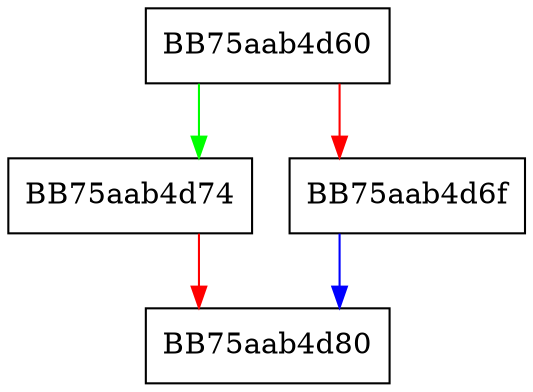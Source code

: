 digraph GetShortDescriptionFromMagicThreatID {
  node [shape="box"];
  graph [splines=ortho];
  BB75aab4d60 -> BB75aab4d74 [color="green"];
  BB75aab4d60 -> BB75aab4d6f [color="red"];
  BB75aab4d6f -> BB75aab4d80 [color="blue"];
  BB75aab4d74 -> BB75aab4d80 [color="red"];
}